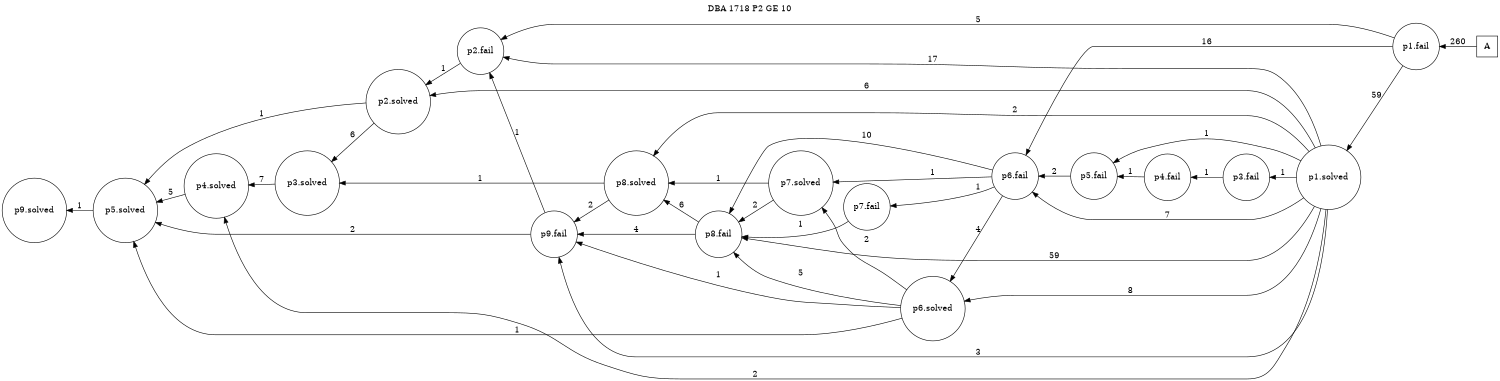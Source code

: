 digraph DBA_1718_P2_GE_10 {
labelloc="tl"
label= " DBA 1718 P2 GE 10 "
rankdir="RL";
graph [ size=" 10 , 10 !"]

"A" [shape="square" label="A"]
"p1.fail" [shape="circle" label="p1.fail"]
"p1.solved" [shape="circle" label="p1.solved"]
"p2.fail" [shape="circle" label="p2.fail"]
"p3.fail" [shape="circle" label="p3.fail"]
"p4.fail" [shape="circle" label="p4.fail"]
"p5.fail" [shape="circle" label="p5.fail"]
"p6.fail" [shape="circle" label="p6.fail"]
"p7.fail" [shape="circle" label="p7.fail"]
"p8.fail" [shape="circle" label="p8.fail"]
"p9.fail" [shape="circle" label="p9.fail"]
"p2.solved" [shape="circle" label="p2.solved"]
"p3.solved" [shape="circle" label="p3.solved"]
"p4.solved" [shape="circle" label="p4.solved"]
"p5.solved" [shape="circle" label="p5.solved"]
"p7.solved" [shape="circle" label="p7.solved"]
"p8.solved" [shape="circle" label="p8.solved"]
"p6.solved" [shape="circle" label="p6.solved"]
"p9.solved" [shape="circle" label="p9.solved"]
"A" -> "p1.fail" [ label=260]
"p1.fail" -> "p1.solved" [ label=59]
"p1.fail" -> "p2.fail" [ label=5]
"p1.fail" -> "p6.fail" [ label=16]
"p1.solved" -> "p2.fail" [ label=17]
"p1.solved" -> "p3.fail" [ label=1]
"p1.solved" -> "p5.fail" [ label=1]
"p1.solved" -> "p6.fail" [ label=7]
"p1.solved" -> "p8.fail" [ label=59]
"p1.solved" -> "p9.fail" [ label=3]
"p1.solved" -> "p2.solved" [ label=6]
"p1.solved" -> "p4.solved" [ label=2]
"p1.solved" -> "p8.solved" [ label=2]
"p1.solved" -> "p6.solved" [ label=8]
"p2.fail" -> "p2.solved" [ label=1]
"p3.fail" -> "p4.fail" [ label=1]
"p4.fail" -> "p5.fail" [ label=1]
"p5.fail" -> "p6.fail" [ label=2]
"p6.fail" -> "p7.fail" [ label=1]
"p6.fail" -> "p8.fail" [ label=10]
"p6.fail" -> "p7.solved" [ label=1]
"p6.fail" -> "p6.solved" [ label=4]
"p7.fail" -> "p8.fail" [ label=1]
"p8.fail" -> "p9.fail" [ label=4]
"p8.fail" -> "p8.solved" [ label=6]
"p9.fail" -> "p2.fail" [ label=1]
"p9.fail" -> "p5.solved" [ label=2]
"p2.solved" -> "p3.solved" [ label=6]
"p2.solved" -> "p5.solved" [ label=1]
"p3.solved" -> "p4.solved" [ label=7]
"p4.solved" -> "p5.solved" [ label=5]
"p5.solved" -> "p9.solved" [ label=1]
"p7.solved" -> "p8.fail" [ label=2]
"p7.solved" -> "p8.solved" [ label=1]
"p8.solved" -> "p9.fail" [ label=2]
"p8.solved" -> "p3.solved" [ label=1]
"p6.solved" -> "p8.fail" [ label=5]
"p6.solved" -> "p9.fail" [ label=1]
"p6.solved" -> "p5.solved" [ label=1]
"p6.solved" -> "p7.solved" [ label=2]
}

